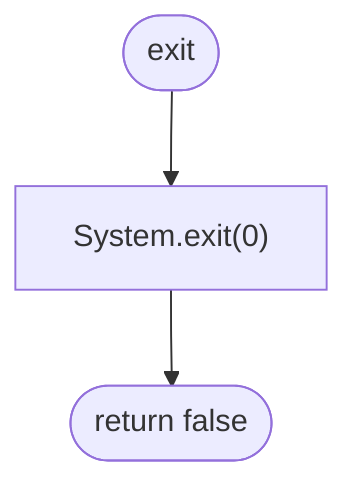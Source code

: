 flowchart TD
    %% @config(./config.json)
    exitStart([exit])
    exitProcess["System.exit(0)"]
    exitEnd([return false])
    exitStart-->exitProcess
    exitProcess-->exitEnd